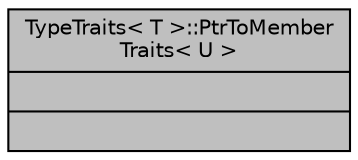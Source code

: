 digraph "TypeTraits&lt; T &gt;::PtrToMemberTraits&lt; U &gt;"
{
  edge [fontname="Helvetica",fontsize="10",labelfontname="Helvetica",labelfontsize="10"];
  node [fontname="Helvetica",fontsize="10",shape=record];
  Node1 [label="{TypeTraits\< T \>::PtrToMember\lTraits\< U \>\n||}",height=0.2,width=0.4,color="black", fillcolor="grey75", style="filled", fontcolor="black"];
}
